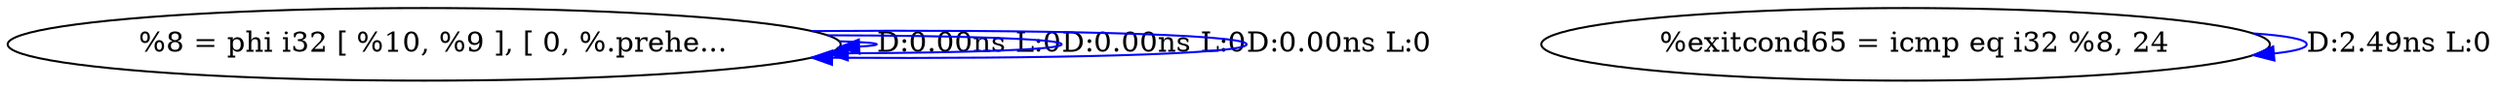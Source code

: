 digraph {
Node0x317cad0[label="  %8 = phi i32 [ %10, %9 ], [ 0, %.prehe..."];
Node0x317cad0 -> Node0x317cad0[label="D:0.00ns L:0",color=blue];
Node0x317cad0 -> Node0x317cad0[label="D:0.00ns L:0",color=blue];
Node0x317cad0 -> Node0x317cad0[label="D:0.00ns L:0",color=blue];
Node0x317cbb0[label="  %exitcond65 = icmp eq i32 %8, 24"];
Node0x317cbb0 -> Node0x317cbb0[label="D:2.49ns L:0",color=blue];
}
